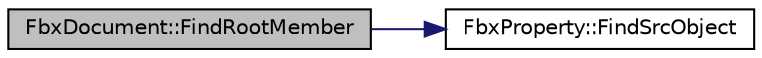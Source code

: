 digraph "FbxDocument::FindRootMember"
{
  edge [fontname="Helvetica",fontsize="10",labelfontname="Helvetica",labelfontsize="10"];
  node [fontname="Helvetica",fontsize="10",shape=record];
  rankdir="LR";
  Node28 [label="FbxDocument::FindRootMember",height=0.2,width=0.4,color="black", fillcolor="grey75", style="filled", fontcolor="black"];
  Node28 -> Node29 [color="midnightblue",fontsize="10",style="solid",fontname="Helvetica"];
  Node29 [label="FbxProperty::FindSrcObject",height=0.2,width=0.4,color="black", fillcolor="white", style="filled",URL="$class_fbx_property.html#a9d65777042de1ee73b9e6635b12fe607"];
}
